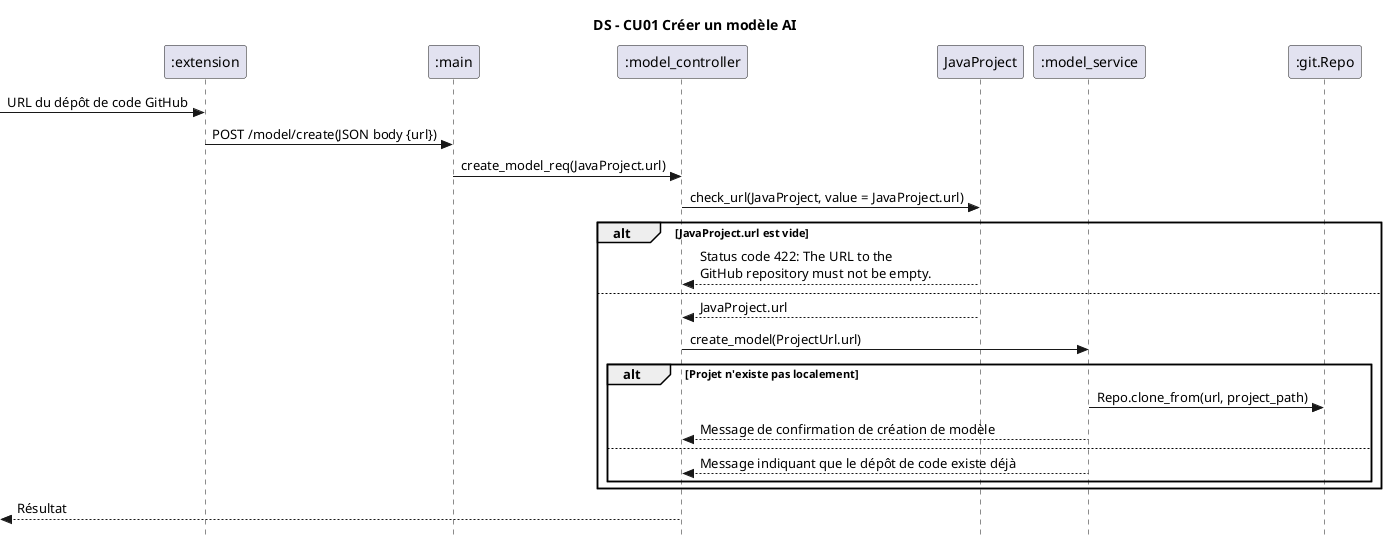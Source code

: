 @startuml
title DS - CU01 Créer un modèle AI
skinparam style strictuml

participant ":extension" as extension
participant ":main" as main
participant ":model_controller" as model_controller
participant JavaProject
participant ":model_service" as model_service
participant ":git.Repo" as github

-> extension : URL du dépôt de code GitHub

extension -> main : POST /model/create(JSON body {url})
main -> model_controller : create_model_req(JavaProject.url)
model_controller -> JavaProject : check_url(JavaProject, value = JavaProject.url)
alt JavaProject.url est vide
    JavaProject --> model_controller : Status code 422: The URL to the\nGitHub repository must not be empty.
else
    JavaProject --> model_controller : JavaProject.url
    model_controller -> model_service : create_model(ProjectUrl.url)

    alt Projet n'existe pas localement
        model_service -> github : Repo.clone_from(url, project_path)
        model_service --> model_controller : Message de confirmation de création de modèle
    else
        model_service --> model_controller : Message indiquant que le dépôt de code existe déjà
    end
end

<-- model_controller : Résultat
@enduml